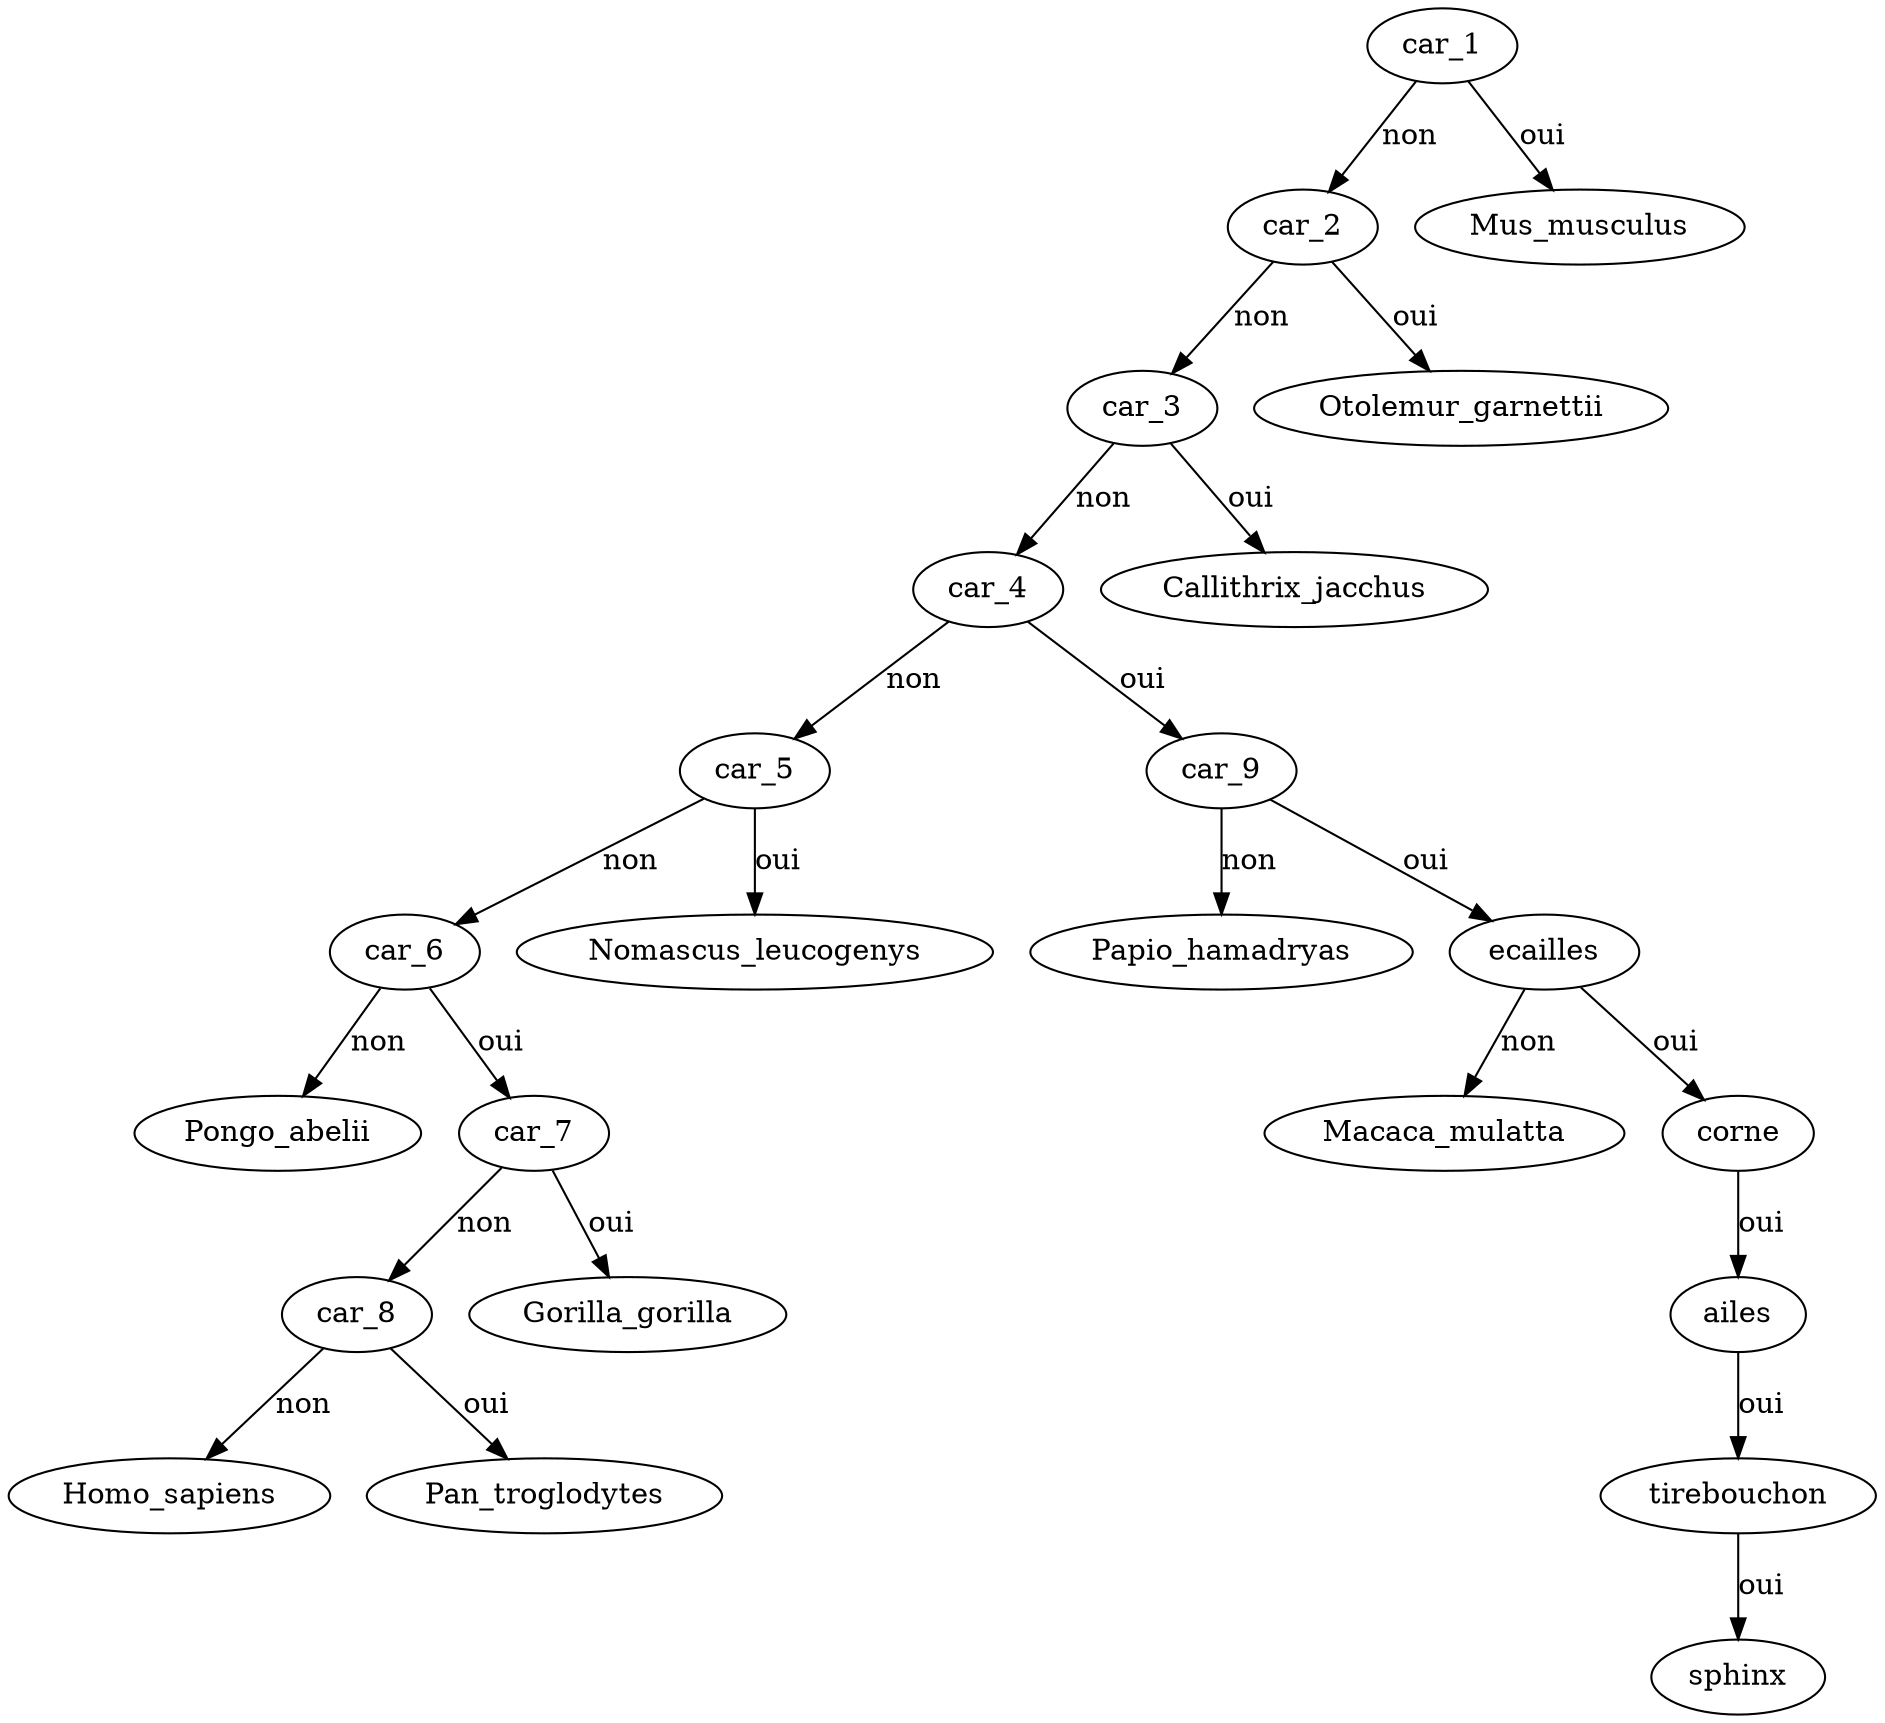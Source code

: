 digraph arbre {
	car_1 -> car_2 [label = "non"]
	car_2 -> car_3 [label = "non"]
	car_3 -> car_4 [label = "non"]
	car_4 -> car_5 [label = "non"]
	car_5 -> car_6 [label = "non"]
	car_6 -> Pongo_abelii [label = "non"]
	car_6 -> car_7 [label = "oui"]
	car_7 -> car_8 [label = "non"]
	car_8 -> Homo_sapiens [label = "non"]
	car_8 -> Pan_troglodytes [label = "oui"]
	car_7 -> Gorilla_gorilla [label = "oui"]
	car_5 -> Nomascus_leucogenys [label = "oui"]
	car_4 -> car_9 [label = "oui"]
	car_9 -> Papio_hamadryas [label = "non"]
	car_9 -> ecailles [label = "oui"]
	ecailles -> Macaca_mulatta [label = "non"]
	ecailles -> corne [label = "oui"]
	corne -> ailes [label = "oui"]
	ailes -> tirebouchon [label = "oui"]
	tirebouchon -> sphinx [label = "oui"]
	car_3 -> Callithrix_jacchus [label = "oui"]
	car_2 -> Otolemur_garnettii [label = "oui"]
	car_1 -> Mus_musculus [label = "oui"]
}
